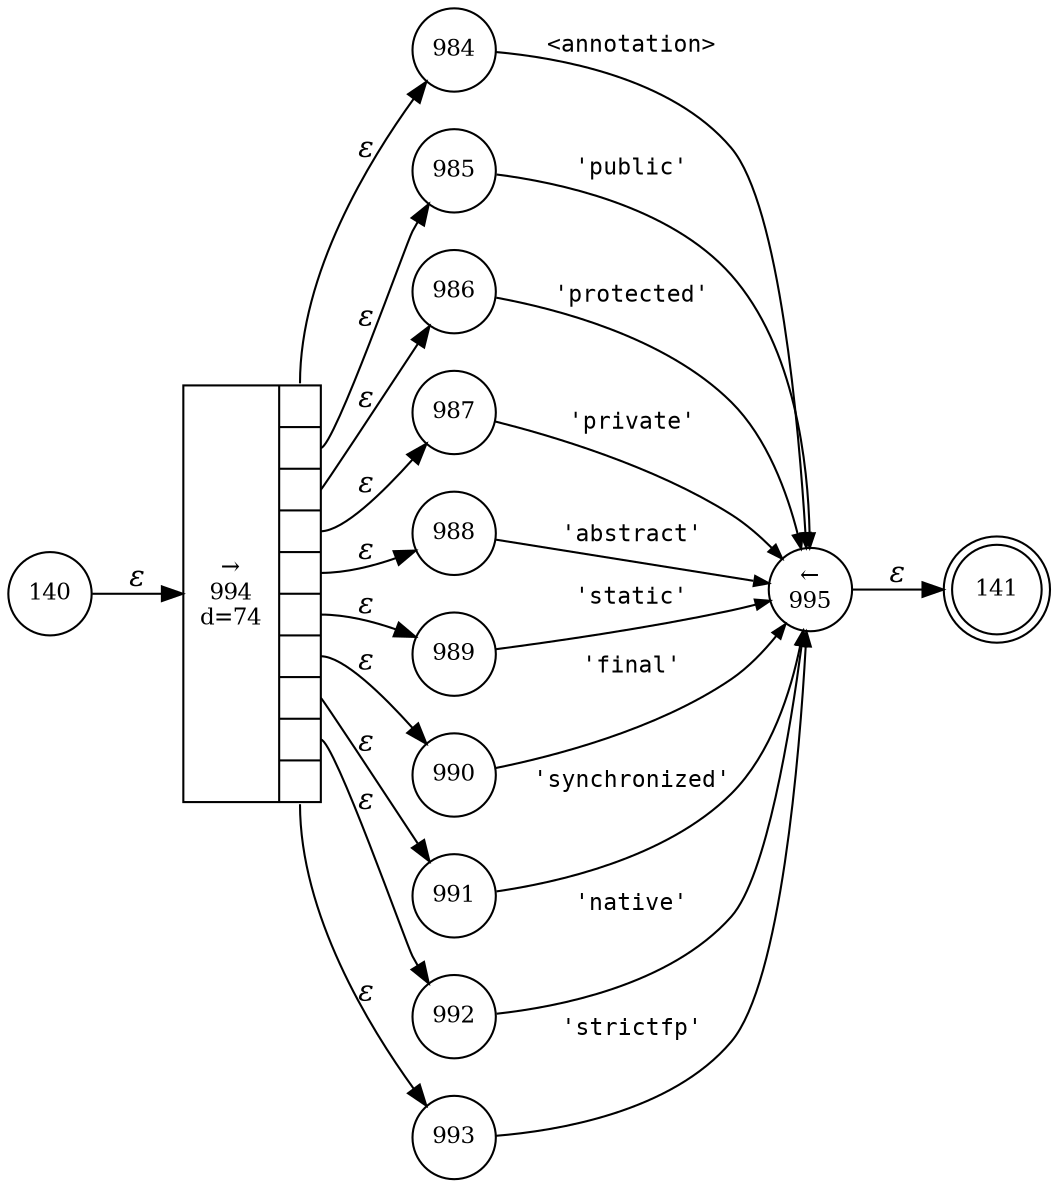 digraph ATN {
rankdir=LR;
s141[fontsize=11, label="141", shape=doublecircle, fixedsize=true, width=.6];
s992[fontsize=11,label="992", shape=circle, fixedsize=true, width=.55, peripheries=1];
s993[fontsize=11,label="993", shape=circle, fixedsize=true, width=.55, peripheries=1];
s994[fontsize=11,label="{&rarr;\n994\nd=74|{<p0>|<p1>|<p2>|<p3>|<p4>|<p5>|<p6>|<p7>|<p8>|<p9>}}", shape=record, fixedsize=false, peripheries=1];
s995[fontsize=11,label="&larr;\n995", shape=circle, fixedsize=true, width=.55, peripheries=1];
s140[fontsize=11,label="140", shape=circle, fixedsize=true, width=.55, peripheries=1];
s984[fontsize=11,label="984", shape=circle, fixedsize=true, width=.55, peripheries=1];
s985[fontsize=11,label="985", shape=circle, fixedsize=true, width=.55, peripheries=1];
s986[fontsize=11,label="986", shape=circle, fixedsize=true, width=.55, peripheries=1];
s987[fontsize=11,label="987", shape=circle, fixedsize=true, width=.55, peripheries=1];
s988[fontsize=11,label="988", shape=circle, fixedsize=true, width=.55, peripheries=1];
s989[fontsize=11,label="989", shape=circle, fixedsize=true, width=.55, peripheries=1];
s990[fontsize=11,label="990", shape=circle, fixedsize=true, width=.55, peripheries=1];
s991[fontsize=11,label="991", shape=circle, fixedsize=true, width=.55, peripheries=1];
s140 -> s994 [fontname="Times-Italic", label="&epsilon;"];
s994:p0 -> s984 [fontname="Times-Italic", label="&epsilon;"];
s994:p1 -> s985 [fontname="Times-Italic", label="&epsilon;"];
s994:p2 -> s986 [fontname="Times-Italic", label="&epsilon;"];
s994:p3 -> s987 [fontname="Times-Italic", label="&epsilon;"];
s994:p4 -> s988 [fontname="Times-Italic", label="&epsilon;"];
s994:p5 -> s989 [fontname="Times-Italic", label="&epsilon;"];
s994:p6 -> s990 [fontname="Times-Italic", label="&epsilon;"];
s994:p7 -> s991 [fontname="Times-Italic", label="&epsilon;"];
s994:p8 -> s992 [fontname="Times-Italic", label="&epsilon;"];
s994:p9 -> s993 [fontname="Times-Italic", label="&epsilon;"];
s984 -> s995 [fontsize=11, fontname="Courier", arrowsize=.7, label = "<annotation>", arrowhead = normal];
s985 -> s995 [fontsize=11, fontname="Courier", arrowsize=.7, label = "'public'", arrowhead = normal];
s986 -> s995 [fontsize=11, fontname="Courier", arrowsize=.7, label = "'protected'", arrowhead = normal];
s987 -> s995 [fontsize=11, fontname="Courier", arrowsize=.7, label = "'private'", arrowhead = normal];
s988 -> s995 [fontsize=11, fontname="Courier", arrowsize=.7, label = "'abstract'", arrowhead = normal];
s989 -> s995 [fontsize=11, fontname="Courier", arrowsize=.7, label = "'static'", arrowhead = normal];
s990 -> s995 [fontsize=11, fontname="Courier", arrowsize=.7, label = "'final'", arrowhead = normal];
s991 -> s995 [fontsize=11, fontname="Courier", arrowsize=.7, label = "'synchronized'", arrowhead = normal];
s992 -> s995 [fontsize=11, fontname="Courier", arrowsize=.7, label = "'native'", arrowhead = normal];
s993 -> s995 [fontsize=11, fontname="Courier", arrowsize=.7, label = "'strictfp'", arrowhead = normal];
s995 -> s141 [fontname="Times-Italic", label="&epsilon;"];
}